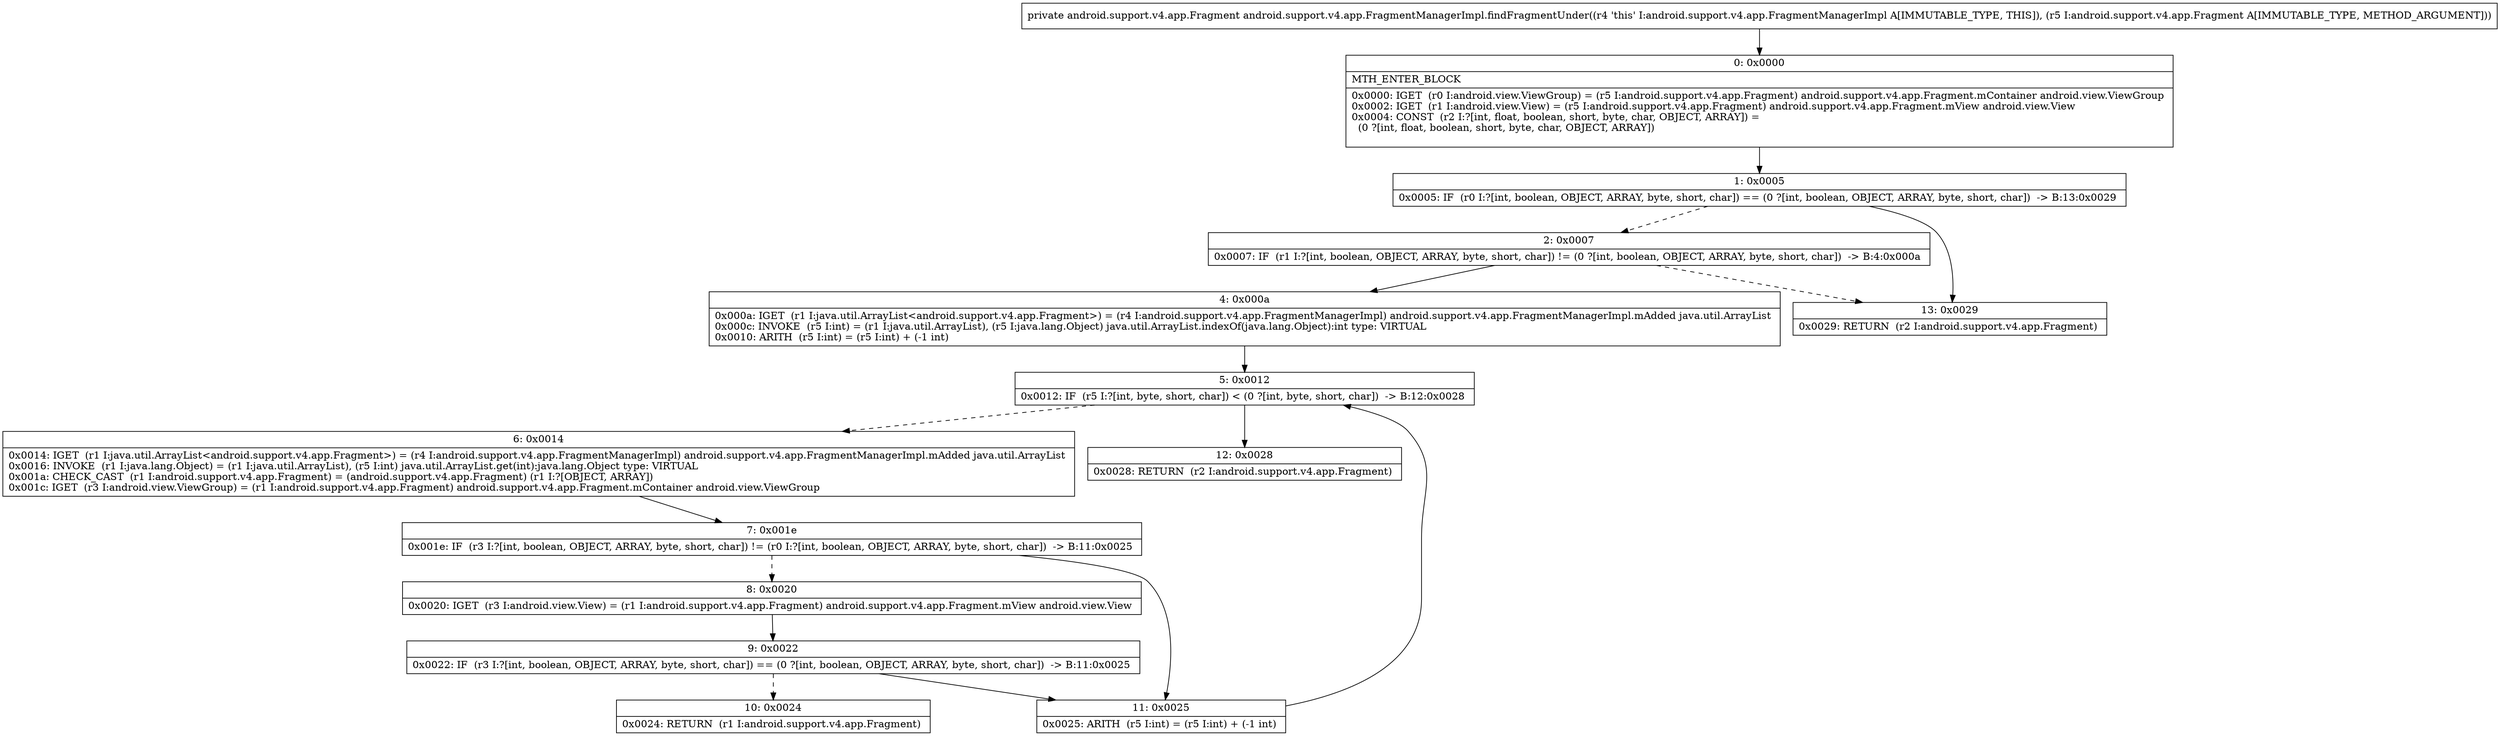 digraph "CFG forandroid.support.v4.app.FragmentManagerImpl.findFragmentUnder(Landroid\/support\/v4\/app\/Fragment;)Landroid\/support\/v4\/app\/Fragment;" {
Node_0 [shape=record,label="{0\:\ 0x0000|MTH_ENTER_BLOCK\l|0x0000: IGET  (r0 I:android.view.ViewGroup) = (r5 I:android.support.v4.app.Fragment) android.support.v4.app.Fragment.mContainer android.view.ViewGroup \l0x0002: IGET  (r1 I:android.view.View) = (r5 I:android.support.v4.app.Fragment) android.support.v4.app.Fragment.mView android.view.View \l0x0004: CONST  (r2 I:?[int, float, boolean, short, byte, char, OBJECT, ARRAY]) = \l  (0 ?[int, float, boolean, short, byte, char, OBJECT, ARRAY])\l \l}"];
Node_1 [shape=record,label="{1\:\ 0x0005|0x0005: IF  (r0 I:?[int, boolean, OBJECT, ARRAY, byte, short, char]) == (0 ?[int, boolean, OBJECT, ARRAY, byte, short, char])  \-\> B:13:0x0029 \l}"];
Node_2 [shape=record,label="{2\:\ 0x0007|0x0007: IF  (r1 I:?[int, boolean, OBJECT, ARRAY, byte, short, char]) != (0 ?[int, boolean, OBJECT, ARRAY, byte, short, char])  \-\> B:4:0x000a \l}"];
Node_4 [shape=record,label="{4\:\ 0x000a|0x000a: IGET  (r1 I:java.util.ArrayList\<android.support.v4.app.Fragment\>) = (r4 I:android.support.v4.app.FragmentManagerImpl) android.support.v4.app.FragmentManagerImpl.mAdded java.util.ArrayList \l0x000c: INVOKE  (r5 I:int) = (r1 I:java.util.ArrayList), (r5 I:java.lang.Object) java.util.ArrayList.indexOf(java.lang.Object):int type: VIRTUAL \l0x0010: ARITH  (r5 I:int) = (r5 I:int) + (\-1 int) \l}"];
Node_5 [shape=record,label="{5\:\ 0x0012|0x0012: IF  (r5 I:?[int, byte, short, char]) \< (0 ?[int, byte, short, char])  \-\> B:12:0x0028 \l}"];
Node_6 [shape=record,label="{6\:\ 0x0014|0x0014: IGET  (r1 I:java.util.ArrayList\<android.support.v4.app.Fragment\>) = (r4 I:android.support.v4.app.FragmentManagerImpl) android.support.v4.app.FragmentManagerImpl.mAdded java.util.ArrayList \l0x0016: INVOKE  (r1 I:java.lang.Object) = (r1 I:java.util.ArrayList), (r5 I:int) java.util.ArrayList.get(int):java.lang.Object type: VIRTUAL \l0x001a: CHECK_CAST  (r1 I:android.support.v4.app.Fragment) = (android.support.v4.app.Fragment) (r1 I:?[OBJECT, ARRAY]) \l0x001c: IGET  (r3 I:android.view.ViewGroup) = (r1 I:android.support.v4.app.Fragment) android.support.v4.app.Fragment.mContainer android.view.ViewGroup \l}"];
Node_7 [shape=record,label="{7\:\ 0x001e|0x001e: IF  (r3 I:?[int, boolean, OBJECT, ARRAY, byte, short, char]) != (r0 I:?[int, boolean, OBJECT, ARRAY, byte, short, char])  \-\> B:11:0x0025 \l}"];
Node_8 [shape=record,label="{8\:\ 0x0020|0x0020: IGET  (r3 I:android.view.View) = (r1 I:android.support.v4.app.Fragment) android.support.v4.app.Fragment.mView android.view.View \l}"];
Node_9 [shape=record,label="{9\:\ 0x0022|0x0022: IF  (r3 I:?[int, boolean, OBJECT, ARRAY, byte, short, char]) == (0 ?[int, boolean, OBJECT, ARRAY, byte, short, char])  \-\> B:11:0x0025 \l}"];
Node_10 [shape=record,label="{10\:\ 0x0024|0x0024: RETURN  (r1 I:android.support.v4.app.Fragment) \l}"];
Node_11 [shape=record,label="{11\:\ 0x0025|0x0025: ARITH  (r5 I:int) = (r5 I:int) + (\-1 int) \l}"];
Node_12 [shape=record,label="{12\:\ 0x0028|0x0028: RETURN  (r2 I:android.support.v4.app.Fragment) \l}"];
Node_13 [shape=record,label="{13\:\ 0x0029|0x0029: RETURN  (r2 I:android.support.v4.app.Fragment) \l}"];
MethodNode[shape=record,label="{private android.support.v4.app.Fragment android.support.v4.app.FragmentManagerImpl.findFragmentUnder((r4 'this' I:android.support.v4.app.FragmentManagerImpl A[IMMUTABLE_TYPE, THIS]), (r5 I:android.support.v4.app.Fragment A[IMMUTABLE_TYPE, METHOD_ARGUMENT])) }"];
MethodNode -> Node_0;
Node_0 -> Node_1;
Node_1 -> Node_2[style=dashed];
Node_1 -> Node_13;
Node_2 -> Node_4;
Node_2 -> Node_13[style=dashed];
Node_4 -> Node_5;
Node_5 -> Node_6[style=dashed];
Node_5 -> Node_12;
Node_6 -> Node_7;
Node_7 -> Node_8[style=dashed];
Node_7 -> Node_11;
Node_8 -> Node_9;
Node_9 -> Node_10[style=dashed];
Node_9 -> Node_11;
Node_11 -> Node_5;
}

